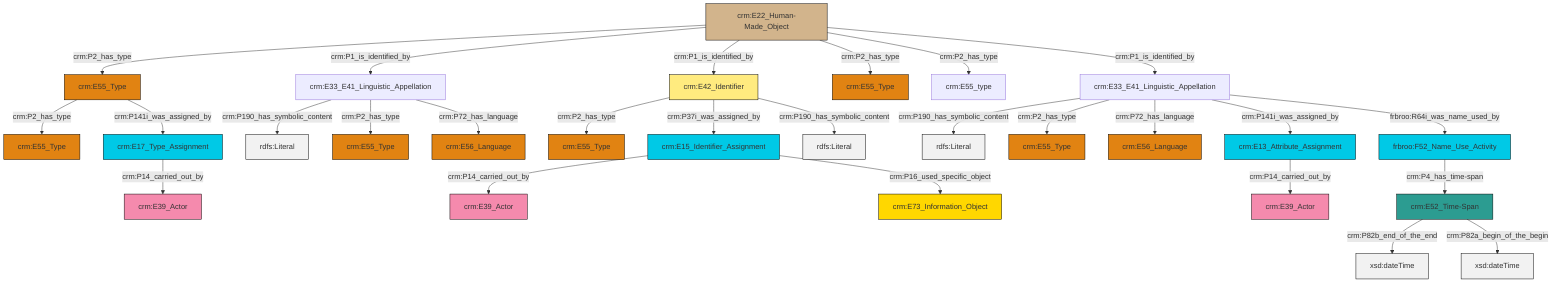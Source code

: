 graph TD
classDef Literal fill:#f2f2f2,stroke:#000000;
classDef CRM_Entity fill:#FFFFFF,stroke:#000000;
classDef Temporal_Entity fill:#00C9E6, stroke:#000000;
classDef Type fill:#E18312, stroke:#000000;
classDef Time-Span fill:#2C9C91, stroke:#000000;
classDef Appellation fill:#FFEB7F, stroke:#000000;
classDef Place fill:#008836, stroke:#000000;
classDef Persistent_Item fill:#B266B2, stroke:#000000;
classDef Conceptual_Object fill:#FFD700, stroke:#000000;
classDef Physical_Thing fill:#D2B48C, stroke:#000000;
classDef Actor fill:#f58aad, stroke:#000000;
classDef PC_Classes fill:#4ce600, stroke:#000000;
classDef Multi fill:#cccccc,stroke:#000000;

2["crm:E22_Human-Made_Object"]:::Physical_Thing -->|crm:P2_has_type| 3["crm:E55_Type"]:::Type
12["frbroo:F52_Name_Use_Activity"]:::Temporal_Entity -->|crm:P4_has_time-span| 13["crm:E52_Time-Span"]:::Time-Span
2["crm:E22_Human-Made_Object"]:::Physical_Thing -->|crm:P1_is_identified_by| 16["crm:E33_E41_Linguistic_Appellation"]:::Default
17["crm:E33_E41_Linguistic_Appellation"]:::Default -->|crm:P190_has_symbolic_content| 18[rdfs:Literal]:::Literal
2["crm:E22_Human-Made_Object"]:::Physical_Thing -->|crm:P1_is_identified_by| 19["crm:E42_Identifier"]:::Appellation
2["crm:E22_Human-Made_Object"]:::Physical_Thing -->|crm:P2_has_type| 10["crm:E55_Type"]:::Type
20["crm:E15_Identifier_Assignment"]:::Temporal_Entity -->|crm:P14_carried_out_by| 6["crm:E39_Actor"]:::Actor
8["crm:E13_Attribute_Assignment"]:::Temporal_Entity -->|crm:P14_carried_out_by| 22["crm:E39_Actor"]:::Actor
3["crm:E55_Type"]:::Type -->|crm:P2_has_type| 4["crm:E55_Type"]:::Type
16["crm:E33_E41_Linguistic_Appellation"]:::Default -->|crm:P190_has_symbolic_content| 26[rdfs:Literal]:::Literal
2["crm:E22_Human-Made_Object"]:::Physical_Thing -->|crm:P2_has_type| 27["crm:E55_type"]:::Default
13["crm:E52_Time-Span"]:::Time-Span -->|crm:P82b_end_of_the_end| 31[xsd:dateTime]:::Literal
2["crm:E22_Human-Made_Object"]:::Physical_Thing -->|crm:P1_is_identified_by| 17["crm:E33_E41_Linguistic_Appellation"]:::Default
20["crm:E15_Identifier_Assignment"]:::Temporal_Entity -->|crm:P16_used_specific_object| 0["crm:E73_Information_Object"]:::Conceptual_Object
16["crm:E33_E41_Linguistic_Appellation"]:::Default -->|crm:P2_has_type| 32["crm:E55_Type"]:::Type
17["crm:E33_E41_Linguistic_Appellation"]:::Default -->|crm:P2_has_type| 39["crm:E55_Type"]:::Type
16["crm:E33_E41_Linguistic_Appellation"]:::Default -->|crm:P72_has_language| 29["crm:E56_Language"]:::Type
19["crm:E42_Identifier"]:::Appellation -->|crm:P2_has_type| 42["crm:E55_Type"]:::Type
3["crm:E55_Type"]:::Type -->|crm:P141i_was_assigned_by| 36["crm:E17_Type_Assignment"]:::Temporal_Entity
36["crm:E17_Type_Assignment"]:::Temporal_Entity -->|crm:P14_carried_out_by| 14["crm:E39_Actor"]:::Actor
19["crm:E42_Identifier"]:::Appellation -->|crm:P37i_was_assigned_by| 20["crm:E15_Identifier_Assignment"]:::Temporal_Entity
19["crm:E42_Identifier"]:::Appellation -->|crm:P190_has_symbolic_content| 47[rdfs:Literal]:::Literal
17["crm:E33_E41_Linguistic_Appellation"]:::Default -->|crm:P72_has_language| 40["crm:E56_Language"]:::Type
13["crm:E52_Time-Span"]:::Time-Span -->|crm:P82a_begin_of_the_begin| 48[xsd:dateTime]:::Literal
17["crm:E33_E41_Linguistic_Appellation"]:::Default -->|crm:P141i_was_assigned_by| 8["crm:E13_Attribute_Assignment"]:::Temporal_Entity
17["crm:E33_E41_Linguistic_Appellation"]:::Default -->|frbroo:R64i_was_name_used_by| 12["frbroo:F52_Name_Use_Activity"]:::Temporal_Entity